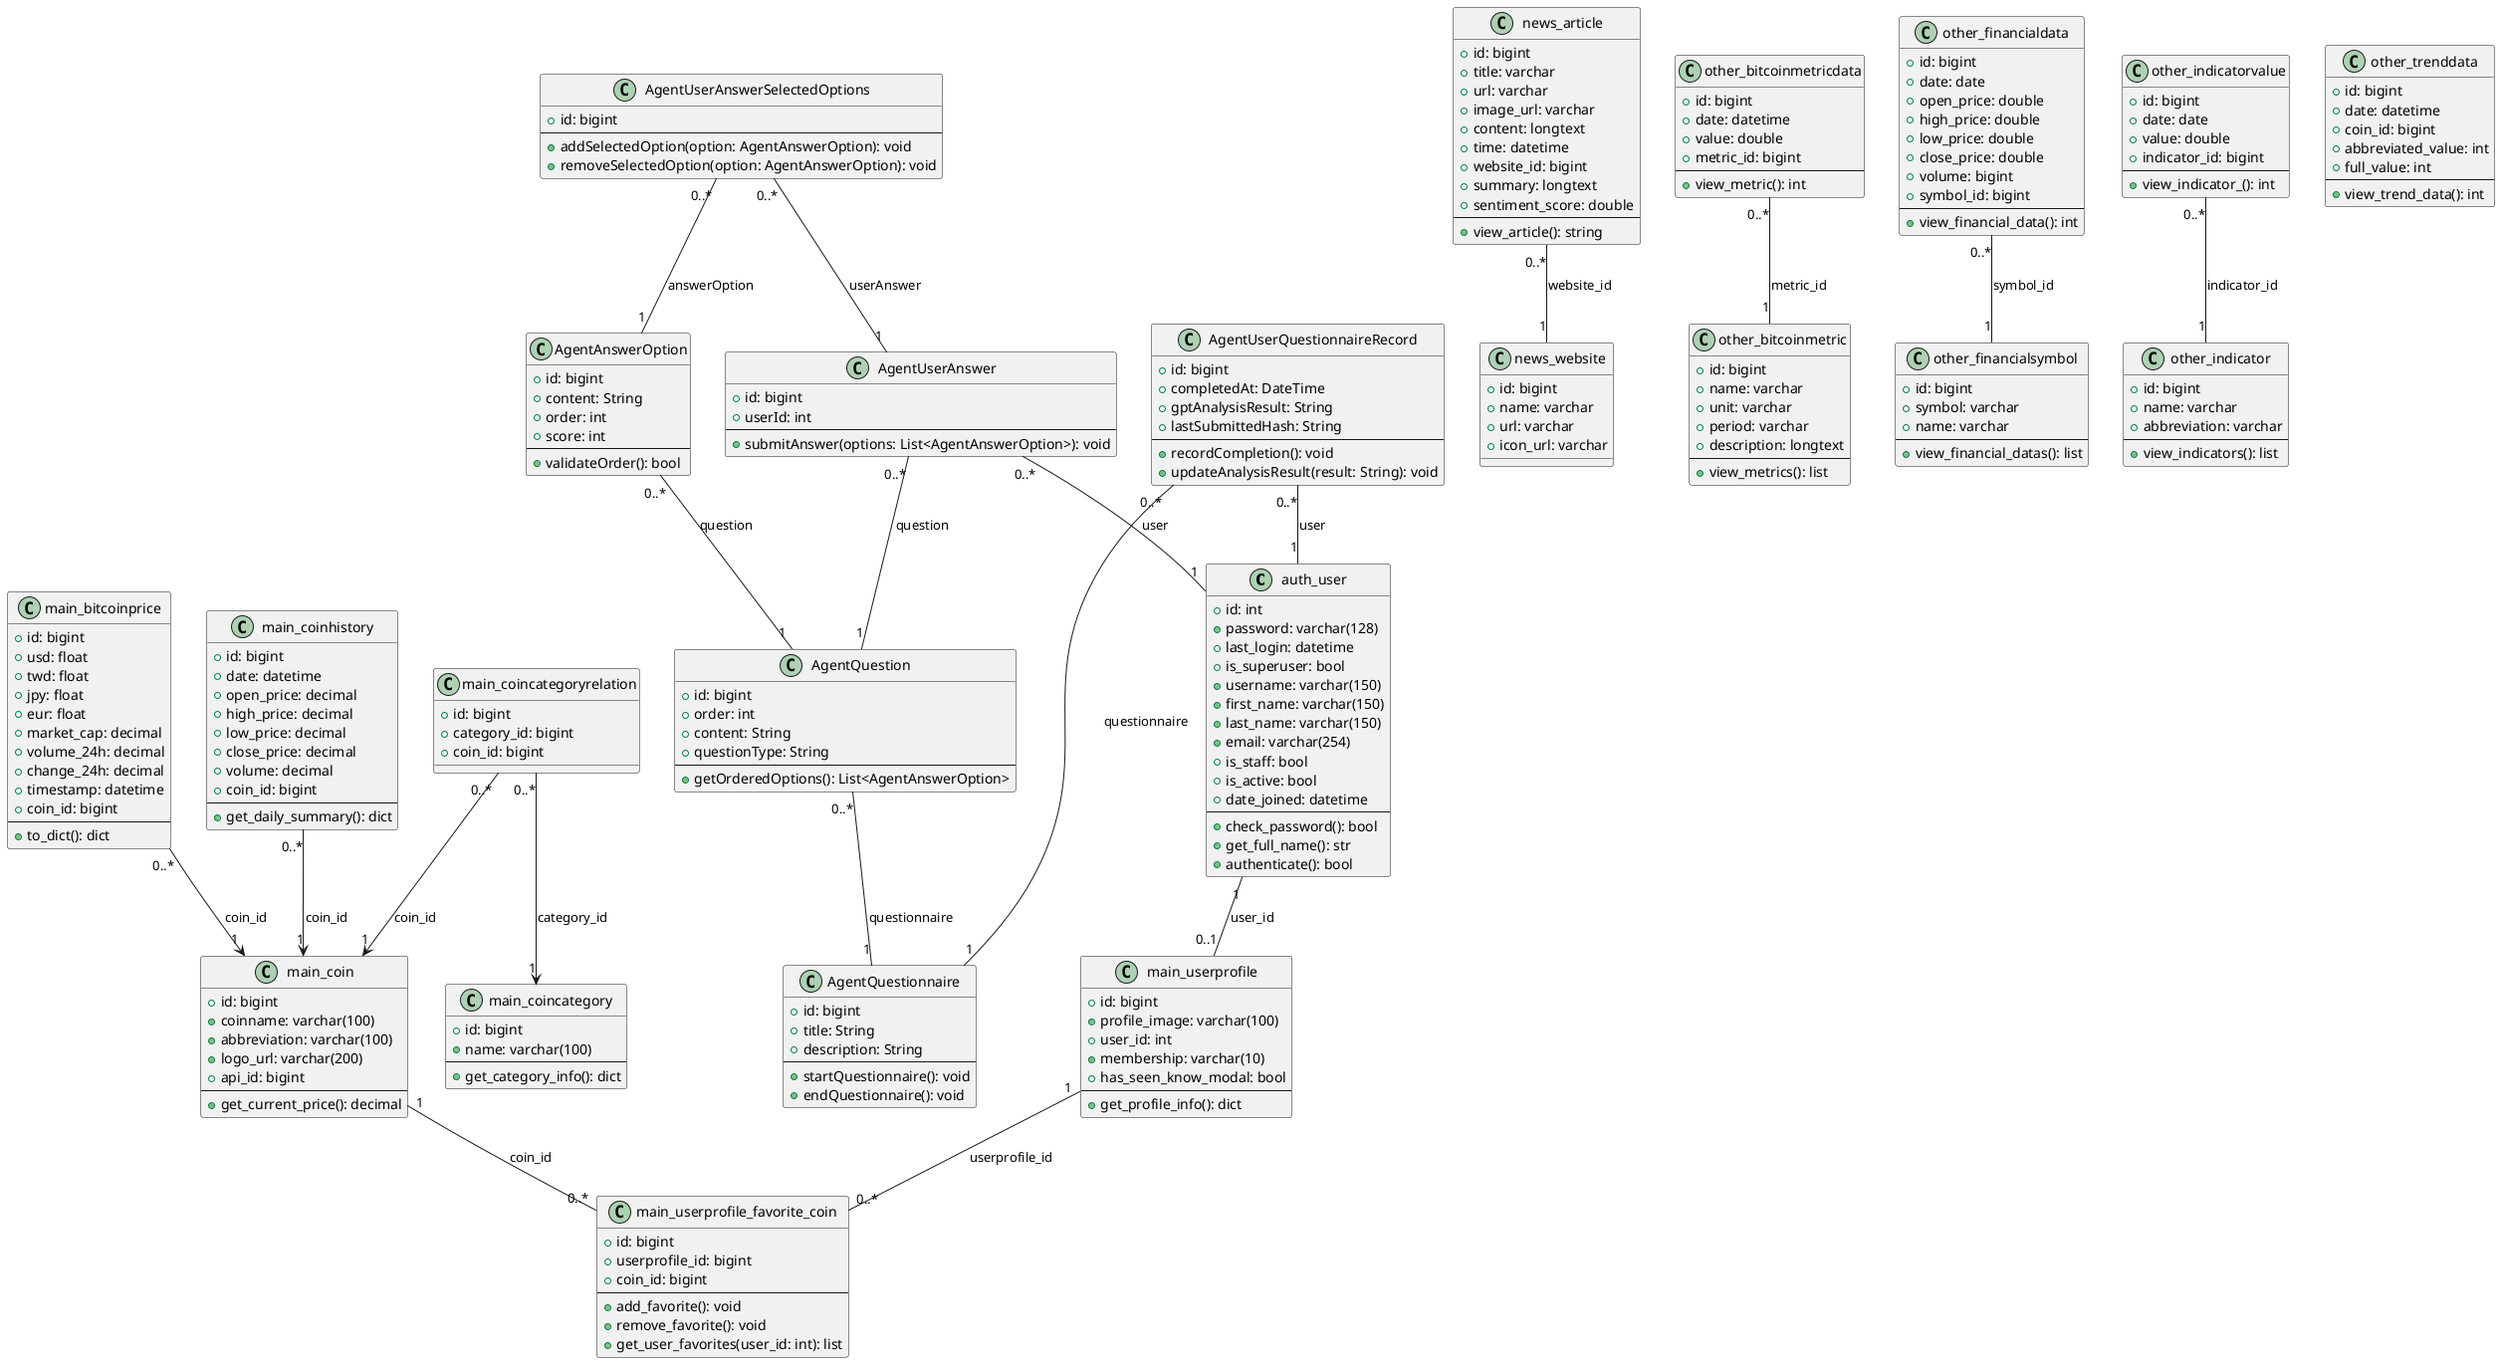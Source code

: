 @startuml

' User Related Classes
class auth_user {
  +id: int
  +password: varchar(128)
  +last_login: datetime
  +is_superuser: bool
  +username: varchar(150)
  +first_name: varchar(150)
  +last_name: varchar(150)
  +email: varchar(254)
  +is_staff: bool
  +is_active: bool
  +date_joined: datetime
  --
  +check_password(): bool
  +get_full_name(): str
  +authenticate(): bool
}

class main_userprofile {
  +id: bigint
  +profile_image: varchar(100)
  +user_id: int
  +membership: varchar(10)
  +has_seen_know_modal: bool
  --
  +get_profile_info(): dict
}

class main_userprofile_favorite_coin {
  +id: bigint
  +userprofile_id: bigint
  +coin_id: bigint
  --
  +add_favorite(): void
  +remove_favorite(): void
  +get_user_favorites(user_id: int): list
}

' Coin Related Classes
class main_coin {
  +id: bigint
  +coinname: varchar(100)
  +abbreviation: varchar(100)
  +logo_url: varchar(200)
  +api_id: bigint
  --
  +get_current_price(): decimal
}

class main_bitcoinprice {
  +id: bigint
  +usd: float
  +twd: float
  +jpy: float
  +eur: float
  +market_cap: decimal
  +volume_24h: decimal
  +change_24h: decimal
  +timestamp: datetime
  +coin_id: bigint
  --
  +to_dict(): dict
}

class main_coinhistory {
  +id: bigint
  +date: datetime
  +open_price: decimal
  +high_price: decimal
  +low_price: decimal
  +close_price: decimal
  +volume: decimal
  +coin_id: bigint
  --
  +get_daily_summary(): dict
}

class main_coincategory {
  +id: bigint
  +name: varchar(100)
  --
  +get_category_info(): dict
}

class main_coincategoryrelation {
  +id: bigint
  +category_id: bigint
  +coin_id: bigint
}

' News Related Classes
class news_article {
  +id: bigint
  +title: varchar
  +url: varchar
  +image_url: varchar
  +content: longtext
  +time: datetime
  +website_id: bigint
  +summary: longtext
  +sentiment_score: double
  --
  +view_article(): string
}

class news_website {
  +id: bigint
  +name: varchar
  +url: varchar
  +icon_url: varchar
}

' Financial Metrics and Indicators
class other_bitcoinmetric {
  +id: bigint
  +name: varchar
  +unit: varchar
  +period: varchar
  +description: longtext
  --
  +view_metrics(): list
}

class other_bitcoinmetricdata {
  +id: bigint
  +date: datetime
  +value: double
  +metric_id: bigint
  --
  +view_metric(): int
}

class other_financialdata {
  +id: bigint
  +date: date
  +open_price: double
  +high_price: double
  +low_price: double
  +close_price: double
  +volume: bigint
  +symbol_id: bigint
  --
  +view_financial_data(): int
}

class other_financialsymbol {
  +id: bigint
  +symbol: varchar
  +name: varchar
  --
  +view_financial_datas(): list
}

class other_indicator {
  +id: bigint
  +name: varchar
  +abbreviation: varchar
  --
  +view_indicators(): list
}

class other_indicatorvalue {
  +id: bigint
  +date: date
  +value: double
  +indicator_id: bigint
  --
  +view_indicator_(): int
}

class other_trenddata {
  +id: bigint
  +date: datetime
  +coin_id: bigint
  +abbreviated_value: int
  +full_value: int
  --
  +view_trend_data(): int
}

' Agent Questionnaire Classes
class AgentAnswerOption {
  +id: bigint
  +content: String
  +order: int
  +score: int
  --
  +validateOrder(): bool
}

class AgentQuestion {
  +id: bigint
  +order: int
  +content: String
  +questionType: String
  --
  +getOrderedOptions(): List<AgentAnswerOption>
}

class AgentQuestionnaire {
  +id: bigint
  +title: String
  +description: String
  --
  +startQuestionnaire(): void
  +endQuestionnaire(): void
}

class AgentUserAnswer {
  +id: bigint
  +userId: int
  --
  +submitAnswer(options: List<AgentAnswerOption>): void
}

class AgentUserAnswerSelectedOptions {
  +id: bigint
  --
  +addSelectedOption(option: AgentAnswerOption): void
  +removeSelectedOption(option: AgentAnswerOption): void
}

class AgentUserQuestionnaireRecord {
  +id: bigint
  +completedAt: DateTime
  +gptAnalysisResult: String
  +lastSubmittedHash: String
  --
  +recordCompletion(): void
  +updateAnalysisResult(result: String): void
}

' Relationships

auth_user "1" -- "0..1" main_userprofile : user_id
main_userprofile "1" -- "0..*" main_userprofile_favorite_coin : userprofile_id
main_coin "1" -- "0..*" main_userprofile_favorite_coin : coin_id

main_bitcoinprice "0..*" --> "1" main_coin : coin_id
main_coinhistory "0..*" --> "1" main_coin : coin_id
main_coincategoryrelation "0..*" --> "1" main_coincategory : category_id
main_coincategoryrelation "0..*" --> "1" main_coin : coin_id

news_article "0..*" -- "1" news_website : website_id

other_bitcoinmetricdata "0..*" -- "1" other_bitcoinmetric : metric_id
other_financialdata "0..*" -- "1" other_financialsymbol : symbol_id
other_indicatorvalue "0..*" -- "1" other_indicator : indicator_id

AgentAnswerOption "0..*" -- "1" AgentQuestion : question
AgentQuestion "0..*" -- "1" AgentQuestionnaire : questionnaire
AgentUserAnswer "0..*" -- "1" AgentQuestion : question
AgentUserAnswer "0..*" -- "1" auth_user : user
AgentUserAnswerSelectedOptions "0..*" -- "1" AgentUserAnswer : userAnswer
AgentUserAnswerSelectedOptions "0..*" -- "1" AgentAnswerOption : answerOption
AgentUserQuestionnaireRecord "0..*" -- "1" AgentQuestionnaire : questionnaire
AgentUserQuestionnaireRecord "0..*" -- "1" auth_user : user

@enduml

